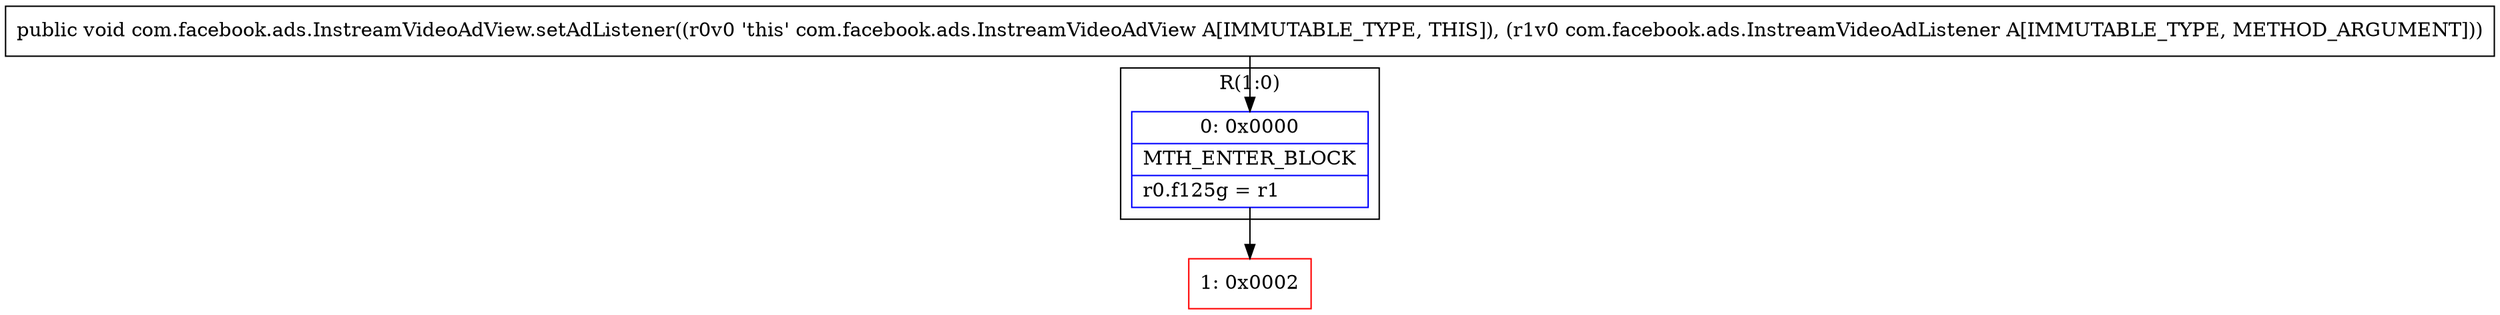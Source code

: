digraph "CFG forcom.facebook.ads.InstreamVideoAdView.setAdListener(Lcom\/facebook\/ads\/InstreamVideoAdListener;)V" {
subgraph cluster_Region_161066405 {
label = "R(1:0)";
node [shape=record,color=blue];
Node_0 [shape=record,label="{0\:\ 0x0000|MTH_ENTER_BLOCK\l|r0.f125g = r1\l}"];
}
Node_1 [shape=record,color=red,label="{1\:\ 0x0002}"];
MethodNode[shape=record,label="{public void com.facebook.ads.InstreamVideoAdView.setAdListener((r0v0 'this' com.facebook.ads.InstreamVideoAdView A[IMMUTABLE_TYPE, THIS]), (r1v0 com.facebook.ads.InstreamVideoAdListener A[IMMUTABLE_TYPE, METHOD_ARGUMENT])) }"];
MethodNode -> Node_0;
Node_0 -> Node_1;
}


